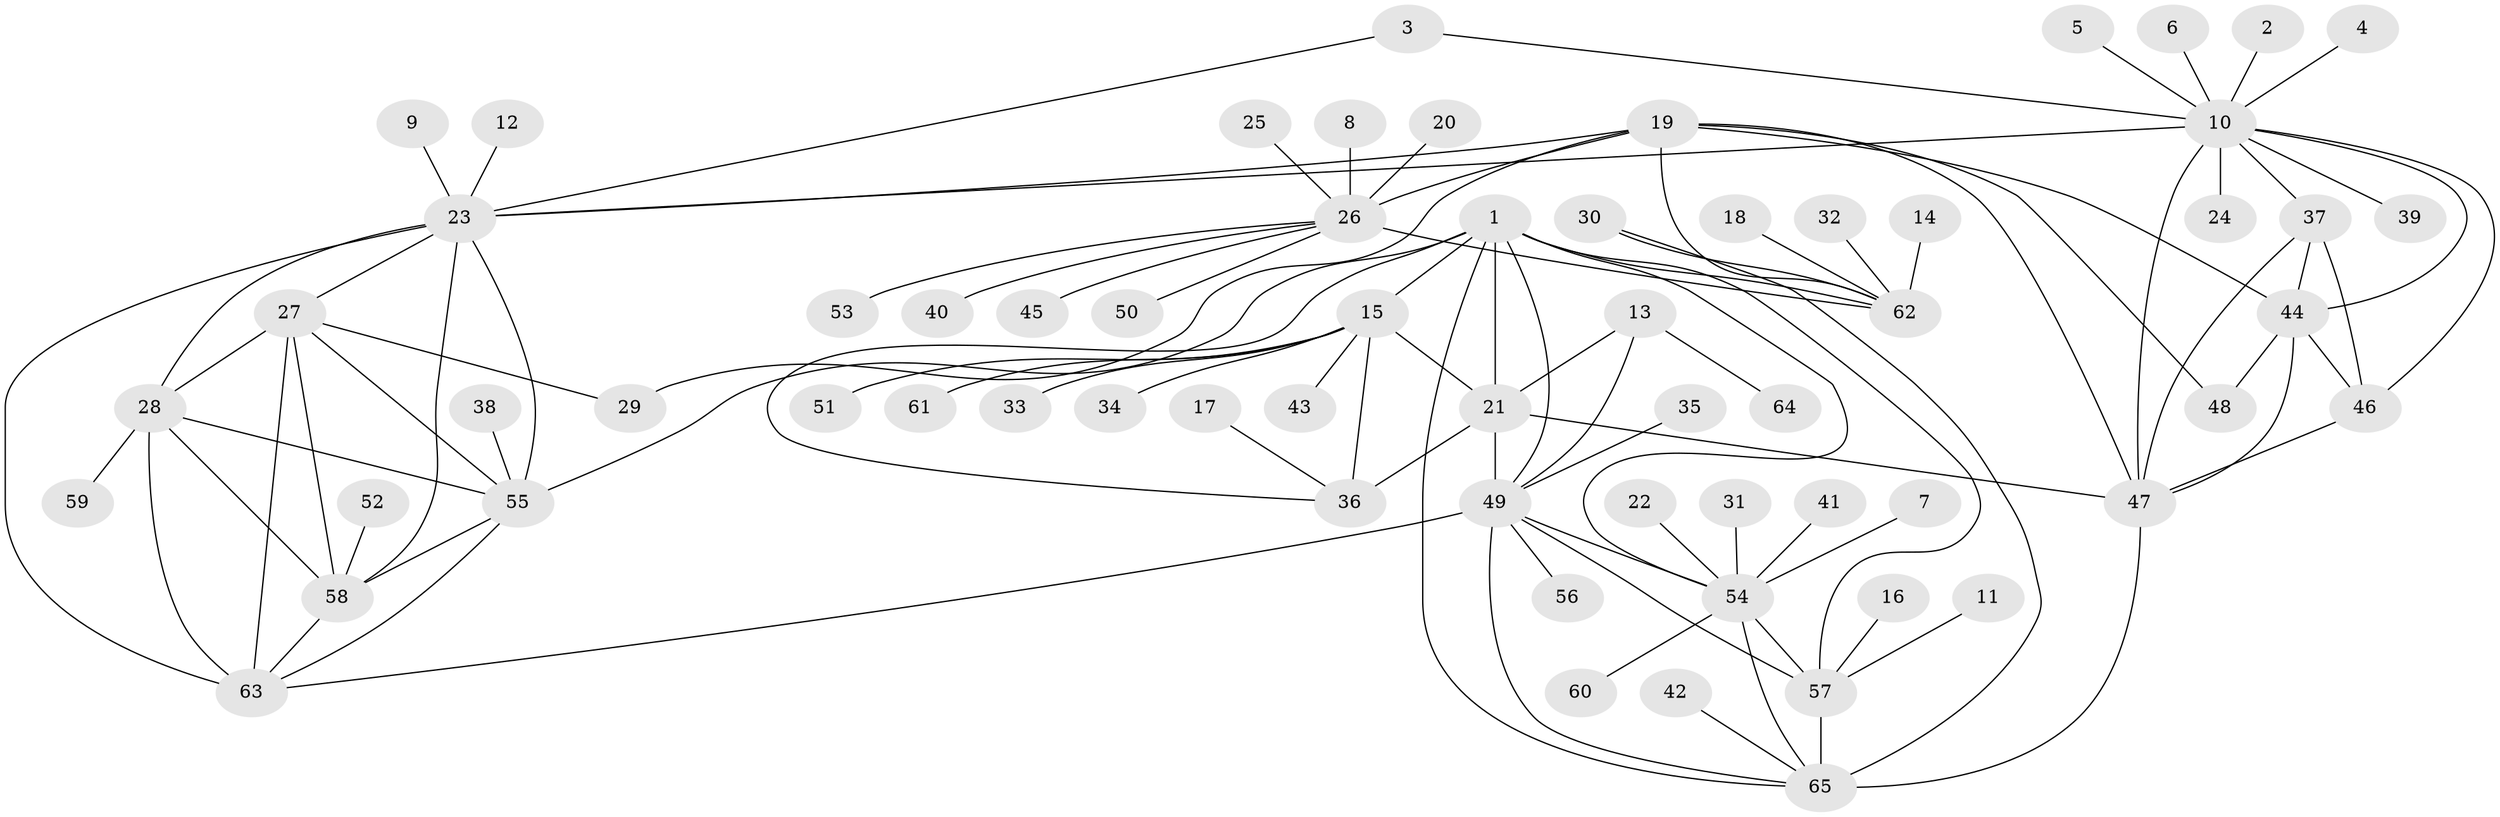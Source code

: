 // original degree distribution, {6: 0.007751937984496124, 11: 0.015503875968992248, 12: 0.015503875968992248, 7: 0.06976744186046512, 9: 0.023255813953488372, 15: 0.007751937984496124, 8: 0.07751937984496124, 10: 0.015503875968992248, 1: 0.5968992248062015, 3: 0.046511627906976744, 2: 0.12403100775193798}
// Generated by graph-tools (version 1.1) at 2025/02/03/09/25 03:02:33]
// undirected, 65 vertices, 102 edges
graph export_dot {
graph [start="1"]
  node [color=gray90,style=filled];
  1;
  2;
  3;
  4;
  5;
  6;
  7;
  8;
  9;
  10;
  11;
  12;
  13;
  14;
  15;
  16;
  17;
  18;
  19;
  20;
  21;
  22;
  23;
  24;
  25;
  26;
  27;
  28;
  29;
  30;
  31;
  32;
  33;
  34;
  35;
  36;
  37;
  38;
  39;
  40;
  41;
  42;
  43;
  44;
  45;
  46;
  47;
  48;
  49;
  50;
  51;
  52;
  53;
  54;
  55;
  56;
  57;
  58;
  59;
  60;
  61;
  62;
  63;
  64;
  65;
  1 -- 15 [weight=2.0];
  1 -- 21 [weight=2.0];
  1 -- 36 [weight=1.0];
  1 -- 49 [weight=1.0];
  1 -- 54 [weight=1.0];
  1 -- 55 [weight=1.0];
  1 -- 57 [weight=2.0];
  1 -- 62 [weight=2.0];
  1 -- 65 [weight=1.0];
  2 -- 10 [weight=1.0];
  3 -- 10 [weight=1.0];
  3 -- 23 [weight=1.0];
  4 -- 10 [weight=1.0];
  5 -- 10 [weight=1.0];
  6 -- 10 [weight=1.0];
  7 -- 54 [weight=1.0];
  8 -- 26 [weight=1.0];
  9 -- 23 [weight=1.0];
  10 -- 23 [weight=1.0];
  10 -- 24 [weight=1.0];
  10 -- 37 [weight=1.0];
  10 -- 39 [weight=1.0];
  10 -- 44 [weight=1.0];
  10 -- 46 [weight=1.0];
  10 -- 47 [weight=2.0];
  11 -- 57 [weight=1.0];
  12 -- 23 [weight=1.0];
  13 -- 21 [weight=1.0];
  13 -- 49 [weight=1.0];
  13 -- 64 [weight=1.0];
  14 -- 62 [weight=1.0];
  15 -- 21 [weight=4.0];
  15 -- 33 [weight=1.0];
  15 -- 34 [weight=1.0];
  15 -- 36 [weight=2.0];
  15 -- 43 [weight=1.0];
  15 -- 51 [weight=1.0];
  15 -- 61 [weight=1.0];
  16 -- 57 [weight=1.0];
  17 -- 36 [weight=1.0];
  18 -- 62 [weight=1.0];
  19 -- 23 [weight=1.0];
  19 -- 26 [weight=4.0];
  19 -- 29 [weight=1.0];
  19 -- 44 [weight=1.0];
  19 -- 47 [weight=1.0];
  19 -- 48 [weight=1.0];
  19 -- 62 [weight=4.0];
  20 -- 26 [weight=1.0];
  21 -- 36 [weight=2.0];
  21 -- 47 [weight=1.0];
  21 -- 49 [weight=1.0];
  22 -- 54 [weight=1.0];
  23 -- 27 [weight=1.0];
  23 -- 28 [weight=1.0];
  23 -- 55 [weight=1.0];
  23 -- 58 [weight=1.0];
  23 -- 63 [weight=1.0];
  25 -- 26 [weight=1.0];
  26 -- 40 [weight=1.0];
  26 -- 45 [weight=1.0];
  26 -- 50 [weight=1.0];
  26 -- 53 [weight=1.0];
  26 -- 62 [weight=4.0];
  27 -- 28 [weight=1.0];
  27 -- 29 [weight=1.0];
  27 -- 55 [weight=1.0];
  27 -- 58 [weight=1.0];
  27 -- 63 [weight=1.0];
  28 -- 55 [weight=1.0];
  28 -- 58 [weight=1.0];
  28 -- 59 [weight=1.0];
  28 -- 63 [weight=1.0];
  30 -- 62 [weight=1.0];
  30 -- 65 [weight=1.0];
  31 -- 54 [weight=1.0];
  32 -- 62 [weight=1.0];
  35 -- 49 [weight=1.0];
  37 -- 44 [weight=1.0];
  37 -- 46 [weight=1.0];
  37 -- 47 [weight=2.0];
  38 -- 55 [weight=1.0];
  41 -- 54 [weight=1.0];
  42 -- 65 [weight=1.0];
  44 -- 46 [weight=1.0];
  44 -- 47 [weight=2.0];
  44 -- 48 [weight=1.0];
  46 -- 47 [weight=2.0];
  47 -- 65 [weight=2.0];
  49 -- 54 [weight=1.0];
  49 -- 56 [weight=1.0];
  49 -- 57 [weight=2.0];
  49 -- 63 [weight=1.0];
  49 -- 65 [weight=1.0];
  52 -- 58 [weight=1.0];
  54 -- 57 [weight=2.0];
  54 -- 60 [weight=1.0];
  54 -- 65 [weight=1.0];
  55 -- 58 [weight=1.0];
  55 -- 63 [weight=1.0];
  57 -- 65 [weight=2.0];
  58 -- 63 [weight=1.0];
}
